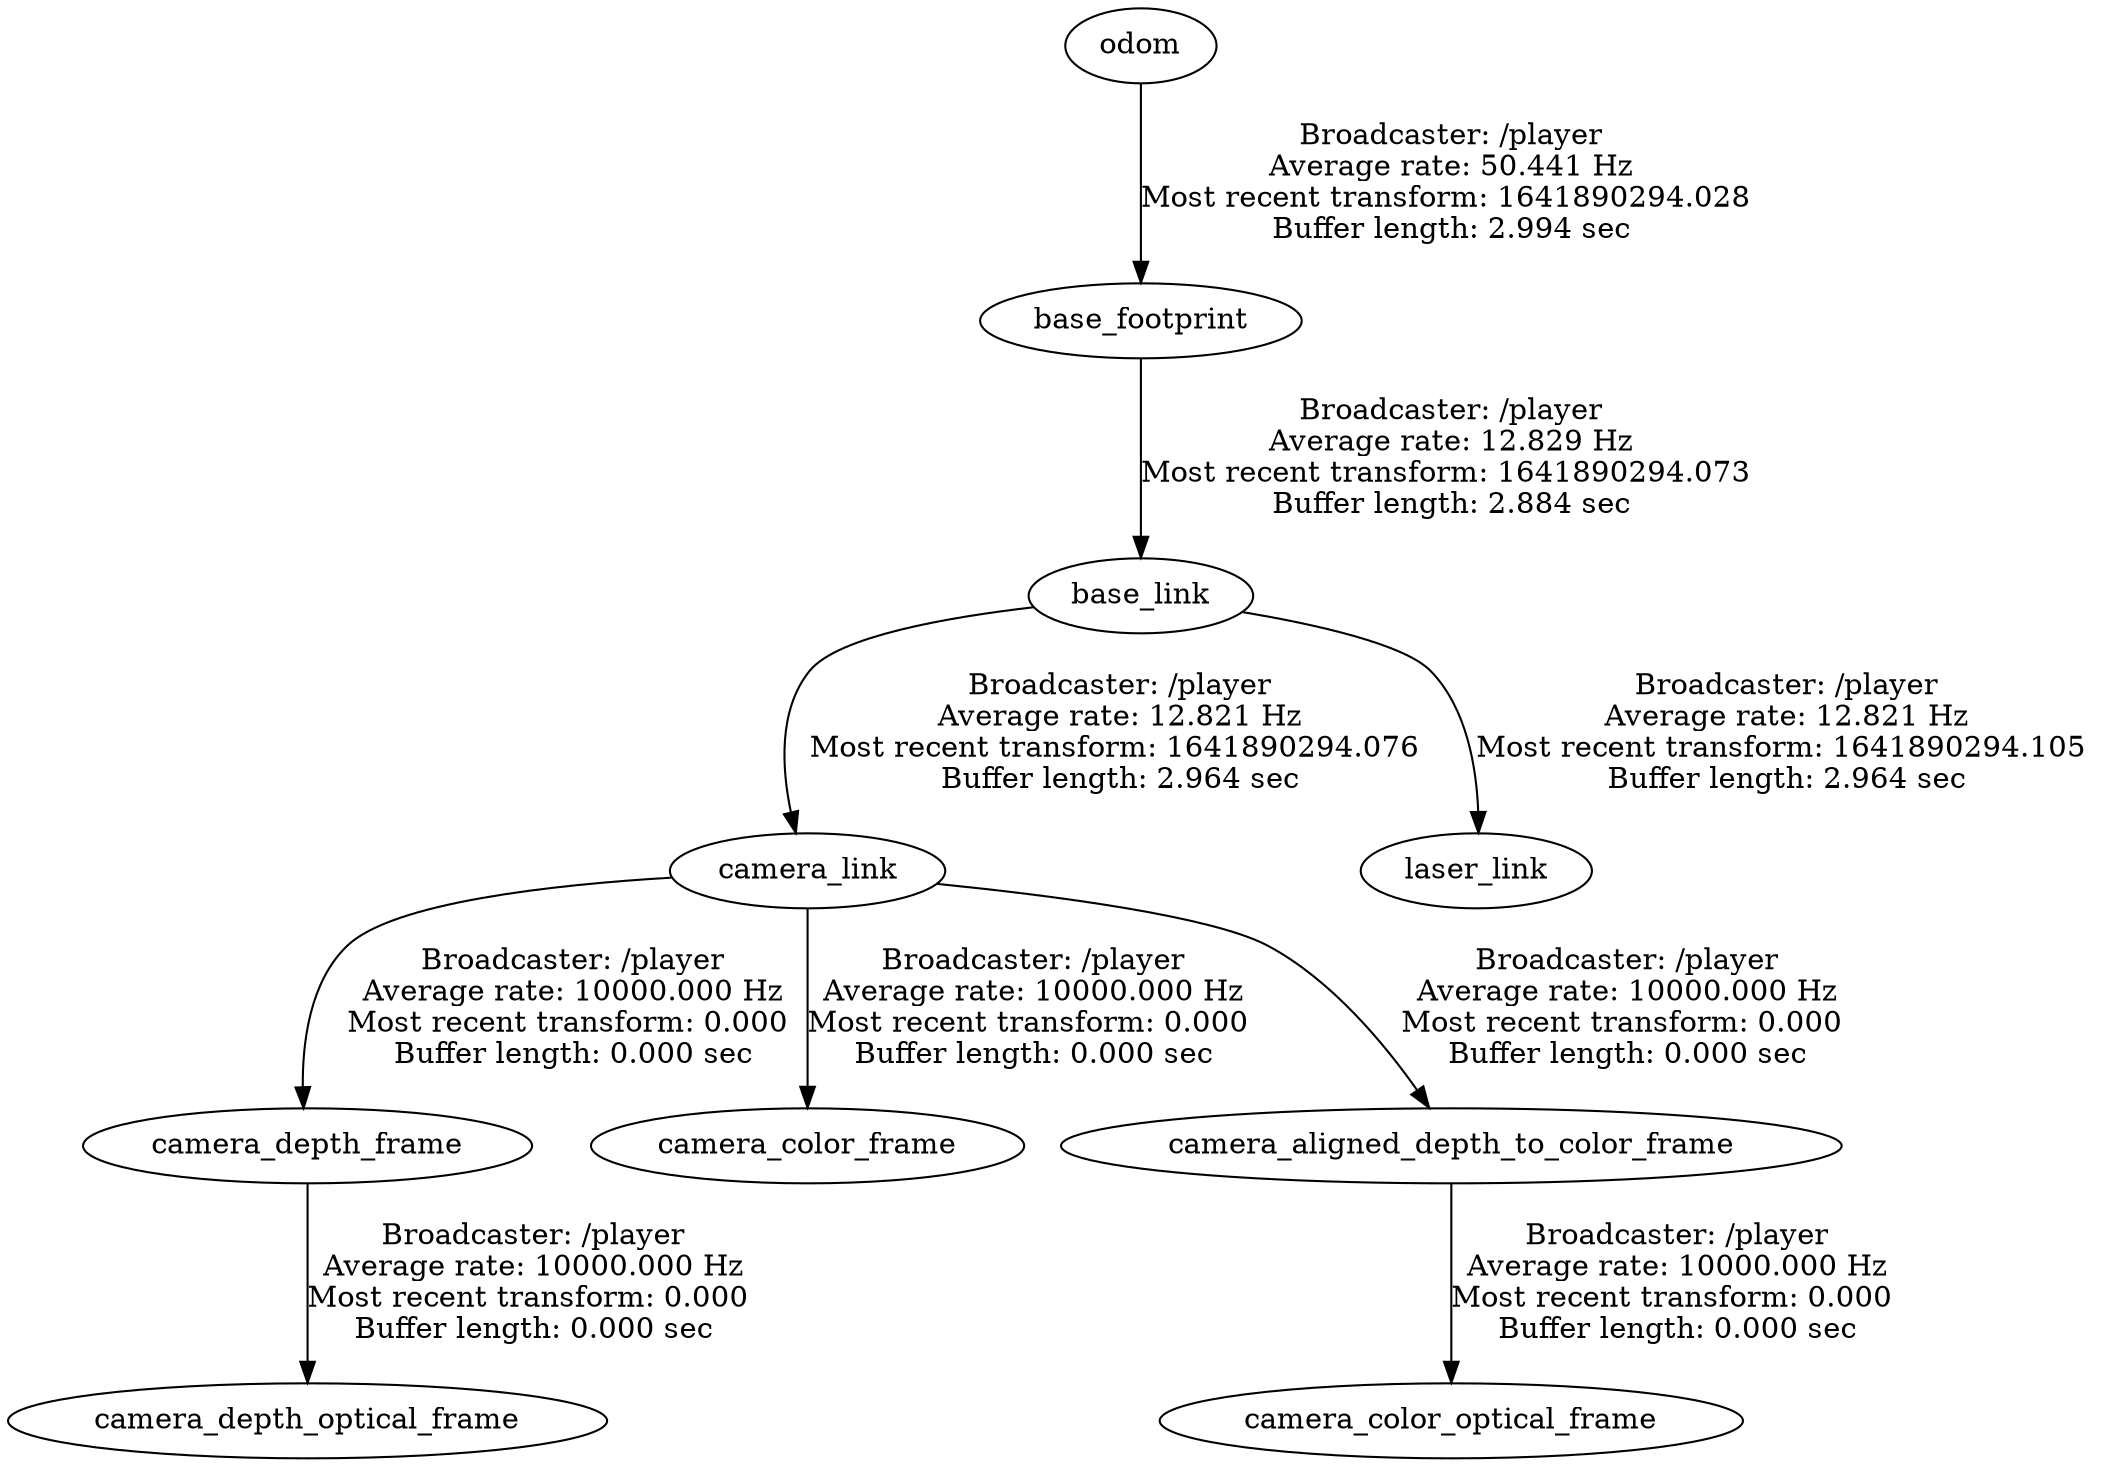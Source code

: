 digraph G {
"base_link" -> "camera_link"[label="Broadcaster: /player\nAverage rate: 12.821 Hz\nMost recent transform: 1641890294.076 \nBuffer length: 2.964 sec\n"];
"base_footprint" -> "base_link"[label="Broadcaster: /player\nAverage rate: 12.829 Hz\nMost recent transform: 1641890294.073 \nBuffer length: 2.884 sec\n"];
"odom" -> "base_footprint"[label="Broadcaster: /player\nAverage rate: 50.441 Hz\nMost recent transform: 1641890294.028 \nBuffer length: 2.994 sec\n"];
"base_link" -> "laser_link"[label="Broadcaster: /player\nAverage rate: 12.821 Hz\nMost recent transform: 1641890294.105 \nBuffer length: 2.964 sec\n"];
"camera_link" -> "camera_depth_frame"[label="Broadcaster: /player\nAverage rate: 10000.000 Hz\nMost recent transform: 0.000 \nBuffer length: 0.000 sec\n"];
"camera_depth_frame" -> "camera_depth_optical_frame"[label="Broadcaster: /player\nAverage rate: 10000.000 Hz\nMost recent transform: 0.000 \nBuffer length: 0.000 sec\n"];
"camera_link" -> "camera_color_frame"[label="Broadcaster: /player\nAverage rate: 10000.000 Hz\nMost recent transform: 0.000 \nBuffer length: 0.000 sec\n"];
"camera_aligned_depth_to_color_frame" -> "camera_color_optical_frame"[label="Broadcaster: /player\nAverage rate: 10000.000 Hz\nMost recent transform: 0.000 \nBuffer length: 0.000 sec\n"];
"camera_link" -> "camera_aligned_depth_to_color_frame"[label="Broadcaster: /player\nAverage rate: 10000.000 Hz\nMost recent transform: 0.000 \nBuffer length: 0.000 sec\n"];
}